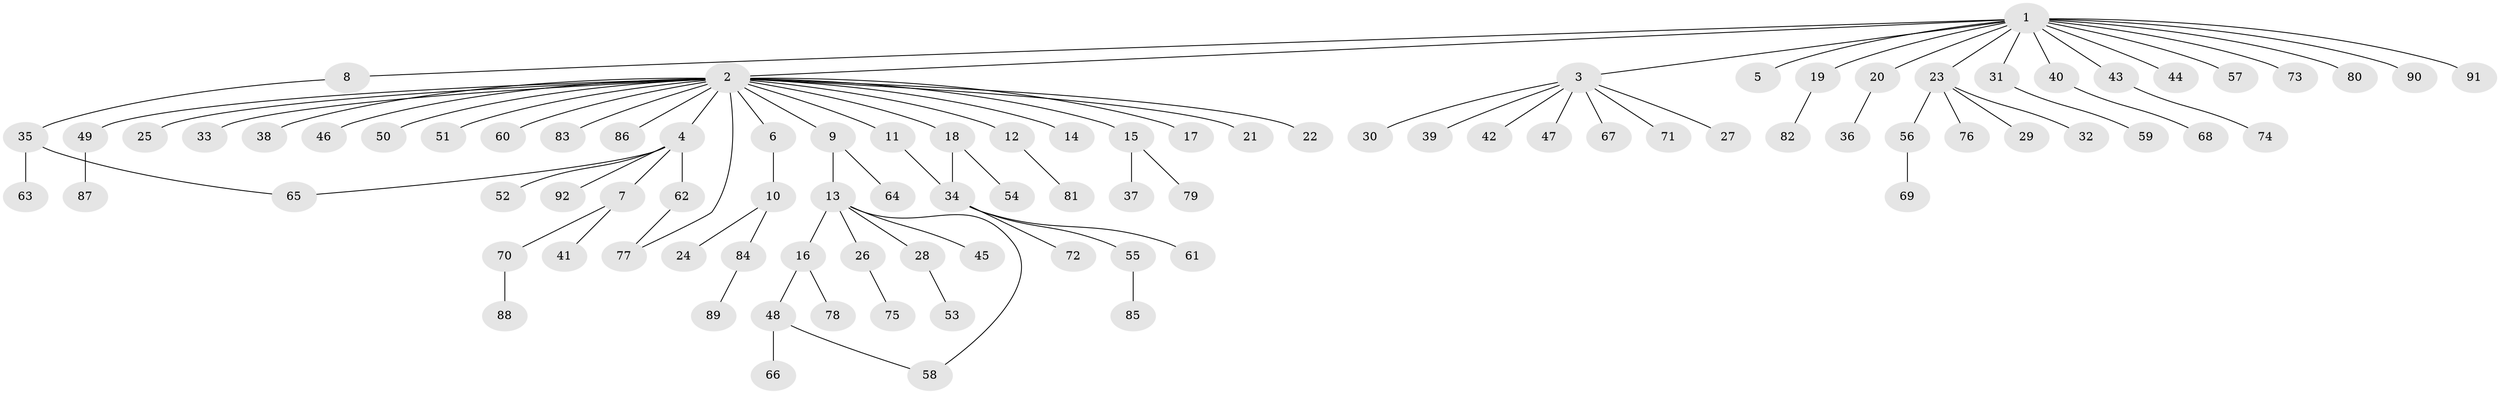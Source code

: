 // coarse degree distribution, {15: 0.014925373134328358, 22: 0.014925373134328358, 7: 0.014925373134328358, 6: 0.014925373134328358, 1: 0.6716417910447762, 3: 0.014925373134328358, 2: 0.208955223880597, 5: 0.029850746268656716, 4: 0.014925373134328358}
// Generated by graph-tools (version 1.1) at 2025/51/02/27/25 19:51:59]
// undirected, 92 vertices, 95 edges
graph export_dot {
graph [start="1"]
  node [color=gray90,style=filled];
  1;
  2;
  3;
  4;
  5;
  6;
  7;
  8;
  9;
  10;
  11;
  12;
  13;
  14;
  15;
  16;
  17;
  18;
  19;
  20;
  21;
  22;
  23;
  24;
  25;
  26;
  27;
  28;
  29;
  30;
  31;
  32;
  33;
  34;
  35;
  36;
  37;
  38;
  39;
  40;
  41;
  42;
  43;
  44;
  45;
  46;
  47;
  48;
  49;
  50;
  51;
  52;
  53;
  54;
  55;
  56;
  57;
  58;
  59;
  60;
  61;
  62;
  63;
  64;
  65;
  66;
  67;
  68;
  69;
  70;
  71;
  72;
  73;
  74;
  75;
  76;
  77;
  78;
  79;
  80;
  81;
  82;
  83;
  84;
  85;
  86;
  87;
  88;
  89;
  90;
  91;
  92;
  1 -- 2;
  1 -- 3;
  1 -- 5;
  1 -- 8;
  1 -- 19;
  1 -- 20;
  1 -- 23;
  1 -- 31;
  1 -- 40;
  1 -- 43;
  1 -- 44;
  1 -- 57;
  1 -- 73;
  1 -- 80;
  1 -- 90;
  1 -- 91;
  2 -- 4;
  2 -- 6;
  2 -- 9;
  2 -- 11;
  2 -- 12;
  2 -- 14;
  2 -- 15;
  2 -- 17;
  2 -- 18;
  2 -- 21;
  2 -- 22;
  2 -- 25;
  2 -- 33;
  2 -- 38;
  2 -- 46;
  2 -- 49;
  2 -- 50;
  2 -- 51;
  2 -- 60;
  2 -- 77;
  2 -- 83;
  2 -- 86;
  3 -- 27;
  3 -- 30;
  3 -- 39;
  3 -- 42;
  3 -- 47;
  3 -- 67;
  3 -- 71;
  4 -- 7;
  4 -- 52;
  4 -- 62;
  4 -- 65;
  4 -- 92;
  6 -- 10;
  7 -- 41;
  7 -- 70;
  8 -- 35;
  9 -- 13;
  9 -- 64;
  10 -- 24;
  10 -- 84;
  11 -- 34;
  12 -- 81;
  13 -- 16;
  13 -- 26;
  13 -- 28;
  13 -- 45;
  13 -- 58;
  15 -- 37;
  15 -- 79;
  16 -- 48;
  16 -- 78;
  18 -- 34;
  18 -- 54;
  19 -- 82;
  20 -- 36;
  23 -- 29;
  23 -- 32;
  23 -- 56;
  23 -- 76;
  26 -- 75;
  28 -- 53;
  31 -- 59;
  34 -- 55;
  34 -- 61;
  34 -- 72;
  35 -- 63;
  35 -- 65;
  40 -- 68;
  43 -- 74;
  48 -- 58;
  48 -- 66;
  49 -- 87;
  55 -- 85;
  56 -- 69;
  62 -- 77;
  70 -- 88;
  84 -- 89;
}
